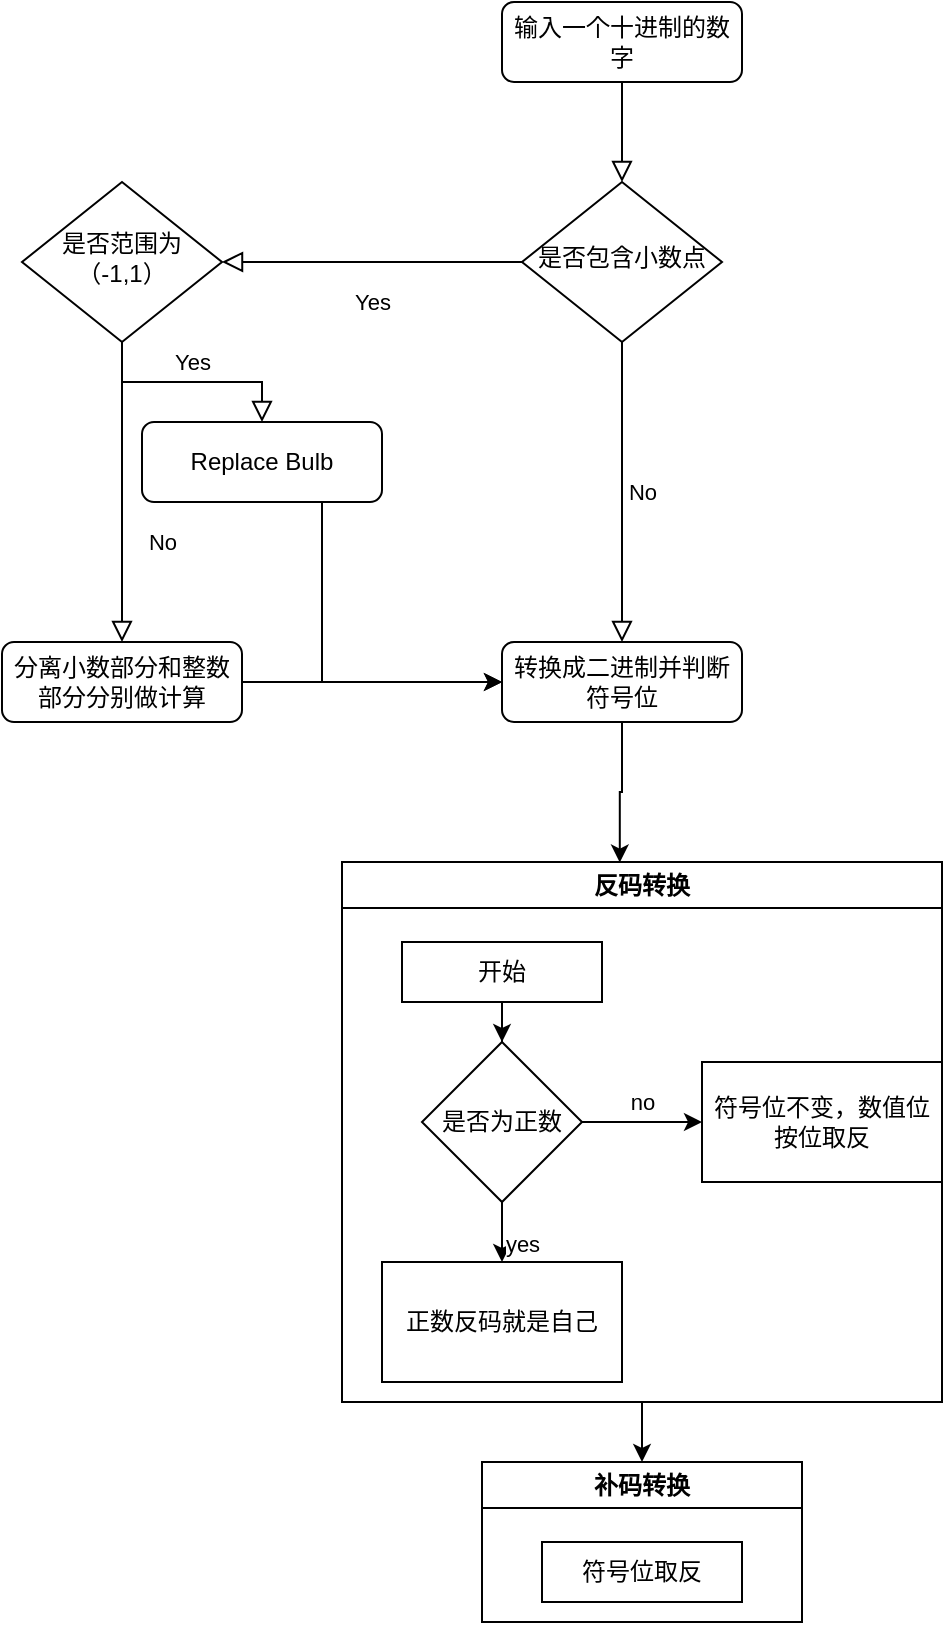 <mxfile version="22.0.4" type="github">
  <diagram id="C5RBs43oDa-KdzZeNtuy" name="Page-1">
    <mxGraphModel dx="987" dy="918" grid="1" gridSize="10" guides="1" tooltips="1" connect="1" arrows="1" fold="1" page="1" pageScale="1" pageWidth="827" pageHeight="1169" math="0" shadow="0">
      <root>
        <mxCell id="WIyWlLk6GJQsqaUBKTNV-0" />
        <mxCell id="WIyWlLk6GJQsqaUBKTNV-1" parent="WIyWlLk6GJQsqaUBKTNV-0" />
        <mxCell id="WIyWlLk6GJQsqaUBKTNV-2" value="" style="rounded=0;html=1;jettySize=auto;orthogonalLoop=1;fontSize=11;endArrow=block;endFill=0;endSize=8;strokeWidth=1;shadow=0;labelBackgroundColor=none;edgeStyle=orthogonalEdgeStyle;" parent="WIyWlLk6GJQsqaUBKTNV-1" source="WIyWlLk6GJQsqaUBKTNV-3" target="WIyWlLk6GJQsqaUBKTNV-6" edge="1">
          <mxGeometry relative="1" as="geometry" />
        </mxCell>
        <mxCell id="WIyWlLk6GJQsqaUBKTNV-3" value="输入一个十进制的数字" style="rounded=1;whiteSpace=wrap;html=1;fontSize=12;glass=0;strokeWidth=1;shadow=0;" parent="WIyWlLk6GJQsqaUBKTNV-1" vertex="1">
          <mxGeometry x="430" y="20" width="120" height="40" as="geometry" />
        </mxCell>
        <mxCell id="WIyWlLk6GJQsqaUBKTNV-4" value="Yes" style="rounded=0;html=1;jettySize=auto;orthogonalLoop=1;fontSize=11;endArrow=block;endFill=0;endSize=8;strokeWidth=1;shadow=0;labelBackgroundColor=none;edgeStyle=orthogonalEdgeStyle;" parent="WIyWlLk6GJQsqaUBKTNV-1" source="WIyWlLk6GJQsqaUBKTNV-6" target="WIyWlLk6GJQsqaUBKTNV-10" edge="1">
          <mxGeometry y="20" relative="1" as="geometry">
            <mxPoint as="offset" />
          </mxGeometry>
        </mxCell>
        <mxCell id="WIyWlLk6GJQsqaUBKTNV-5" value="No" style="edgeStyle=orthogonalEdgeStyle;rounded=0;html=1;jettySize=auto;orthogonalLoop=1;fontSize=11;endArrow=block;endFill=0;endSize=8;strokeWidth=1;shadow=0;labelBackgroundColor=none;" parent="WIyWlLk6GJQsqaUBKTNV-1" source="WIyWlLk6GJQsqaUBKTNV-6" target="WIyWlLk6GJQsqaUBKTNV-7" edge="1">
          <mxGeometry y="10" relative="1" as="geometry">
            <mxPoint as="offset" />
          </mxGeometry>
        </mxCell>
        <mxCell id="WIyWlLk6GJQsqaUBKTNV-6" value="是否包含小数点" style="rhombus;whiteSpace=wrap;html=1;shadow=0;fontFamily=Helvetica;fontSize=12;align=center;strokeWidth=1;spacing=6;spacingTop=-4;" parent="WIyWlLk6GJQsqaUBKTNV-1" vertex="1">
          <mxGeometry x="440" y="110" width="100" height="80" as="geometry" />
        </mxCell>
        <mxCell id="WIyWlLk6GJQsqaUBKTNV-8" value="No" style="rounded=0;html=1;jettySize=auto;orthogonalLoop=1;fontSize=11;endArrow=block;endFill=0;endSize=8;strokeWidth=1;shadow=0;labelBackgroundColor=none;edgeStyle=orthogonalEdgeStyle;" parent="WIyWlLk6GJQsqaUBKTNV-1" source="WIyWlLk6GJQsqaUBKTNV-10" target="WIyWlLk6GJQsqaUBKTNV-11" edge="1">
          <mxGeometry x="0.333" y="20" relative="1" as="geometry">
            <mxPoint as="offset" />
          </mxGeometry>
        </mxCell>
        <mxCell id="WIyWlLk6GJQsqaUBKTNV-9" value="Yes" style="edgeStyle=orthogonalEdgeStyle;rounded=0;html=1;jettySize=auto;orthogonalLoop=1;fontSize=11;endArrow=block;endFill=0;endSize=8;strokeWidth=1;shadow=0;labelBackgroundColor=none;" parent="WIyWlLk6GJQsqaUBKTNV-1" source="WIyWlLk6GJQsqaUBKTNV-10" target="WIyWlLk6GJQsqaUBKTNV-12" edge="1">
          <mxGeometry y="10" relative="1" as="geometry">
            <mxPoint as="offset" />
          </mxGeometry>
        </mxCell>
        <mxCell id="WIyWlLk6GJQsqaUBKTNV-10" value="是否范围为（-1,1）" style="rhombus;whiteSpace=wrap;html=1;shadow=0;fontFamily=Helvetica;fontSize=12;align=center;strokeWidth=1;spacing=6;spacingTop=-4;" parent="WIyWlLk6GJQsqaUBKTNV-1" vertex="1">
          <mxGeometry x="190" y="110" width="100" height="80" as="geometry" />
        </mxCell>
        <mxCell id="a-_6J133EqKh91ZIbbef-30" style="edgeStyle=orthogonalEdgeStyle;rounded=0;orthogonalLoop=1;jettySize=auto;html=1;entryX=0;entryY=0.5;entryDx=0;entryDy=0;" edge="1" parent="WIyWlLk6GJQsqaUBKTNV-1" source="WIyWlLk6GJQsqaUBKTNV-11" target="WIyWlLk6GJQsqaUBKTNV-7">
          <mxGeometry relative="1" as="geometry" />
        </mxCell>
        <mxCell id="WIyWlLk6GJQsqaUBKTNV-11" value="分离小数部分和整数部分分别做计算" style="rounded=1;whiteSpace=wrap;html=1;fontSize=12;glass=0;strokeWidth=1;shadow=0;" parent="WIyWlLk6GJQsqaUBKTNV-1" vertex="1">
          <mxGeometry x="180" y="340" width="120" height="40" as="geometry" />
        </mxCell>
        <mxCell id="a-_6J133EqKh91ZIbbef-33" style="edgeStyle=orthogonalEdgeStyle;rounded=0;orthogonalLoop=1;jettySize=auto;html=1;exitX=0.75;exitY=1;exitDx=0;exitDy=0;" edge="1" parent="WIyWlLk6GJQsqaUBKTNV-1" source="WIyWlLk6GJQsqaUBKTNV-12">
          <mxGeometry relative="1" as="geometry">
            <mxPoint x="430" y="360" as="targetPoint" />
            <Array as="points">
              <mxPoint x="340" y="360" />
            </Array>
          </mxGeometry>
        </mxCell>
        <mxCell id="WIyWlLk6GJQsqaUBKTNV-12" value="Replace Bulb" style="rounded=1;whiteSpace=wrap;html=1;fontSize=12;glass=0;strokeWidth=1;shadow=0;" parent="WIyWlLk6GJQsqaUBKTNV-1" vertex="1">
          <mxGeometry x="250" y="230" width="120" height="40" as="geometry" />
        </mxCell>
        <mxCell id="a-_6J133EqKh91ZIbbef-29" value="" style="group" vertex="1" connectable="0" parent="WIyWlLk6GJQsqaUBKTNV-1">
          <mxGeometry x="350" y="340" width="300" height="490" as="geometry" />
        </mxCell>
        <mxCell id="WIyWlLk6GJQsqaUBKTNV-7" value="转换成二进制并判断符号位" style="rounded=1;whiteSpace=wrap;html=1;fontSize=12;glass=0;strokeWidth=1;shadow=0;" parent="a-_6J133EqKh91ZIbbef-29" vertex="1">
          <mxGeometry x="80" width="120" height="40" as="geometry" />
        </mxCell>
        <mxCell id="a-_6J133EqKh91ZIbbef-4" value="反码转换" style="swimlane;whiteSpace=wrap;html=1;" vertex="1" parent="a-_6J133EqKh91ZIbbef-29">
          <mxGeometry y="110" width="300" height="270" as="geometry" />
        </mxCell>
        <mxCell id="a-_6J133EqKh91ZIbbef-7" value="" style="edgeStyle=orthogonalEdgeStyle;rounded=0;orthogonalLoop=1;jettySize=auto;html=1;" edge="1" parent="a-_6J133EqKh91ZIbbef-4" source="a-_6J133EqKh91ZIbbef-5" target="a-_6J133EqKh91ZIbbef-6">
          <mxGeometry relative="1" as="geometry" />
        </mxCell>
        <mxCell id="a-_6J133EqKh91ZIbbef-5" value="开始" style="rounded=0;whiteSpace=wrap;html=1;" vertex="1" parent="a-_6J133EqKh91ZIbbef-4">
          <mxGeometry x="30" y="40" width="100" height="30" as="geometry" />
        </mxCell>
        <mxCell id="a-_6J133EqKh91ZIbbef-10" value="" style="edgeStyle=orthogonalEdgeStyle;rounded=0;orthogonalLoop=1;jettySize=auto;html=1;" edge="1" parent="a-_6J133EqKh91ZIbbef-4" source="a-_6J133EqKh91ZIbbef-6" target="a-_6J133EqKh91ZIbbef-9">
          <mxGeometry relative="1" as="geometry" />
        </mxCell>
        <mxCell id="a-_6J133EqKh91ZIbbef-11" value="yes" style="edgeLabel;html=1;align=center;verticalAlign=middle;resizable=0;points=[];" vertex="1" connectable="0" parent="a-_6J133EqKh91ZIbbef-10">
          <mxGeometry x="-0.252" y="1" relative="1" as="geometry">
            <mxPoint x="9" y="2" as="offset" />
          </mxGeometry>
        </mxCell>
        <mxCell id="a-_6J133EqKh91ZIbbef-13" value="" style="edgeStyle=orthogonalEdgeStyle;rounded=0;orthogonalLoop=1;jettySize=auto;html=1;" edge="1" parent="a-_6J133EqKh91ZIbbef-4" source="a-_6J133EqKh91ZIbbef-6" target="a-_6J133EqKh91ZIbbef-12">
          <mxGeometry relative="1" as="geometry" />
        </mxCell>
        <mxCell id="a-_6J133EqKh91ZIbbef-14" value="no" style="edgeLabel;html=1;align=center;verticalAlign=middle;resizable=0;points=[];" vertex="1" connectable="0" parent="a-_6J133EqKh91ZIbbef-13">
          <mxGeometry x="-0.122" relative="1" as="geometry">
            <mxPoint x="3" y="-10" as="offset" />
          </mxGeometry>
        </mxCell>
        <mxCell id="a-_6J133EqKh91ZIbbef-6" value="是否为正数" style="rhombus;whiteSpace=wrap;html=1;rounded=0;" vertex="1" parent="a-_6J133EqKh91ZIbbef-4">
          <mxGeometry x="40" y="90" width="80" height="80" as="geometry" />
        </mxCell>
        <mxCell id="a-_6J133EqKh91ZIbbef-9" value="正数反码就是自己" style="whiteSpace=wrap;html=1;rounded=0;" vertex="1" parent="a-_6J133EqKh91ZIbbef-4">
          <mxGeometry x="20" y="200" width="120" height="60" as="geometry" />
        </mxCell>
        <mxCell id="a-_6J133EqKh91ZIbbef-12" value="符号位不变，数值位按位取反" style="rounded=0;whiteSpace=wrap;html=1;" vertex="1" parent="a-_6J133EqKh91ZIbbef-4">
          <mxGeometry x="180" y="100" width="120" height="60" as="geometry" />
        </mxCell>
        <mxCell id="a-_6J133EqKh91ZIbbef-16" value="补码转换" style="swimlane;whiteSpace=wrap;html=1;" vertex="1" parent="a-_6J133EqKh91ZIbbef-29">
          <mxGeometry x="70" y="410" width="160" height="80" as="geometry" />
        </mxCell>
        <mxCell id="a-_6J133EqKh91ZIbbef-18" value="符号位取反" style="rounded=0;whiteSpace=wrap;html=1;" vertex="1" parent="a-_6J133EqKh91ZIbbef-16">
          <mxGeometry x="30" y="40" width="100" height="30" as="geometry" />
        </mxCell>
        <mxCell id="a-_6J133EqKh91ZIbbef-26" value="" style="edgeStyle=orthogonalEdgeStyle;rounded=0;orthogonalLoop=1;jettySize=auto;html=1;" edge="1" parent="a-_6J133EqKh91ZIbbef-29" source="a-_6J133EqKh91ZIbbef-4" target="a-_6J133EqKh91ZIbbef-16">
          <mxGeometry relative="1" as="geometry" />
        </mxCell>
        <mxCell id="a-_6J133EqKh91ZIbbef-28" style="edgeStyle=orthogonalEdgeStyle;rounded=0;orthogonalLoop=1;jettySize=auto;html=1;exitX=0.5;exitY=1;exitDx=0;exitDy=0;entryX=0.463;entryY=0.001;entryDx=0;entryDy=0;entryPerimeter=0;" edge="1" parent="a-_6J133EqKh91ZIbbef-29" source="WIyWlLk6GJQsqaUBKTNV-7" target="a-_6J133EqKh91ZIbbef-4">
          <mxGeometry relative="1" as="geometry" />
        </mxCell>
      </root>
    </mxGraphModel>
  </diagram>
</mxfile>
